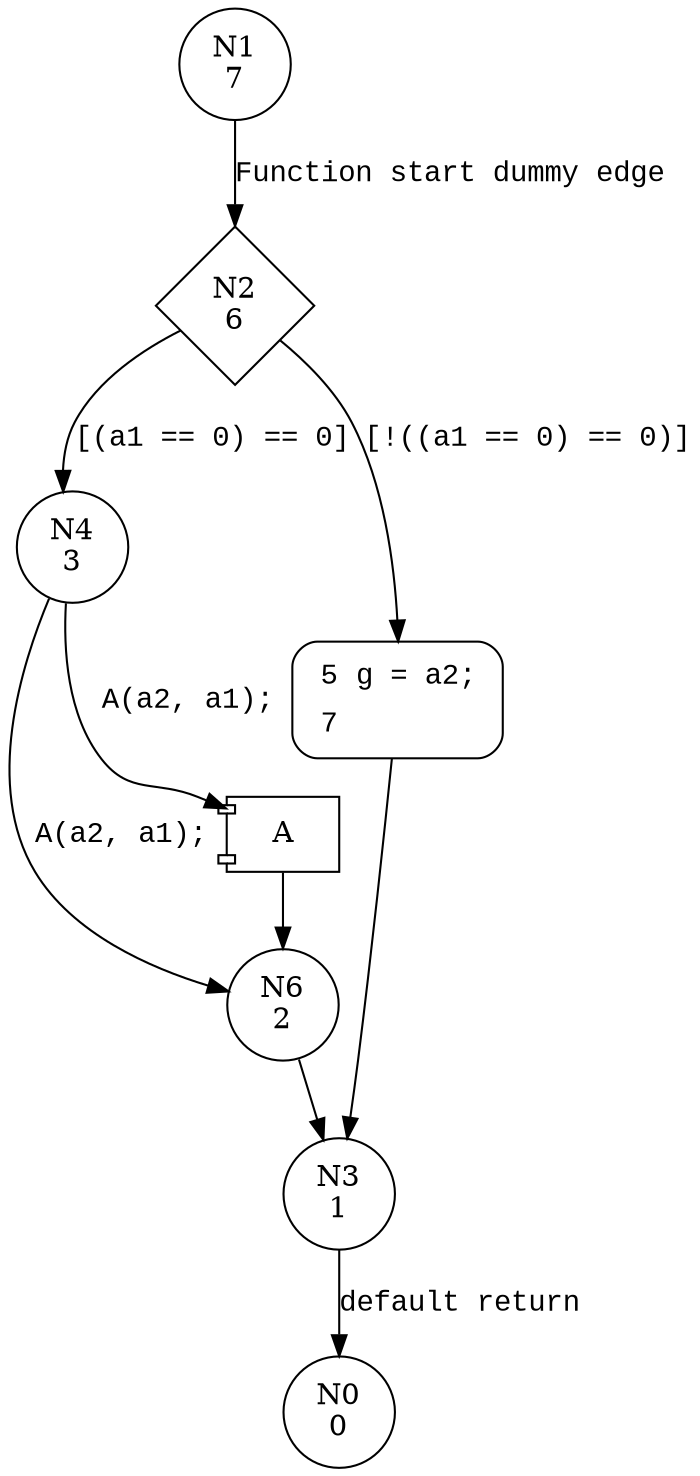 digraph A {
1 [shape="circle" label="N1\n7"]
2 [shape="diamond" label="N2\n6"]
4 [shape="circle" label="N4\n3"]
5 [shape="circle" label="N5\n5"]
3 [shape="circle" label="N3\n1"]
0 [shape="circle" label="N0\n0"]
6 [shape="circle" label="N6\n2"]
5 [style="filled,bold" penwidth="1" fillcolor="white" fontname="Courier New" shape="Mrecord" label=<<table border="0" cellborder="0" cellpadding="3" bgcolor="white"><tr><td align="right">5</td><td align="left">g = a2;</td></tr><tr><td align="right">7</td><td align="left"></td></tr></table>>]
5 -> 3[label=""]
1 -> 2 [label="Function start dummy edge" fontname="Courier New"]
2 -> 4 [label="[(a1 == 0) == 0]" fontname="Courier New"]
2 -> 5 [label="[!((a1 == 0) == 0)]" fontname="Courier New"]
3 -> 0 [label="default return" fontname="Courier New"]
100001 [shape="component" label="A"]
4 -> 100001 [label="A(a2, a1);" fontname="Courier New"]
100001 -> 6 [label="" fontname="Courier New"]
4 -> 6 [label="A(a2, a1);" fontname="Courier New"]
6 -> 3 [label="" fontname="Courier New"]
}